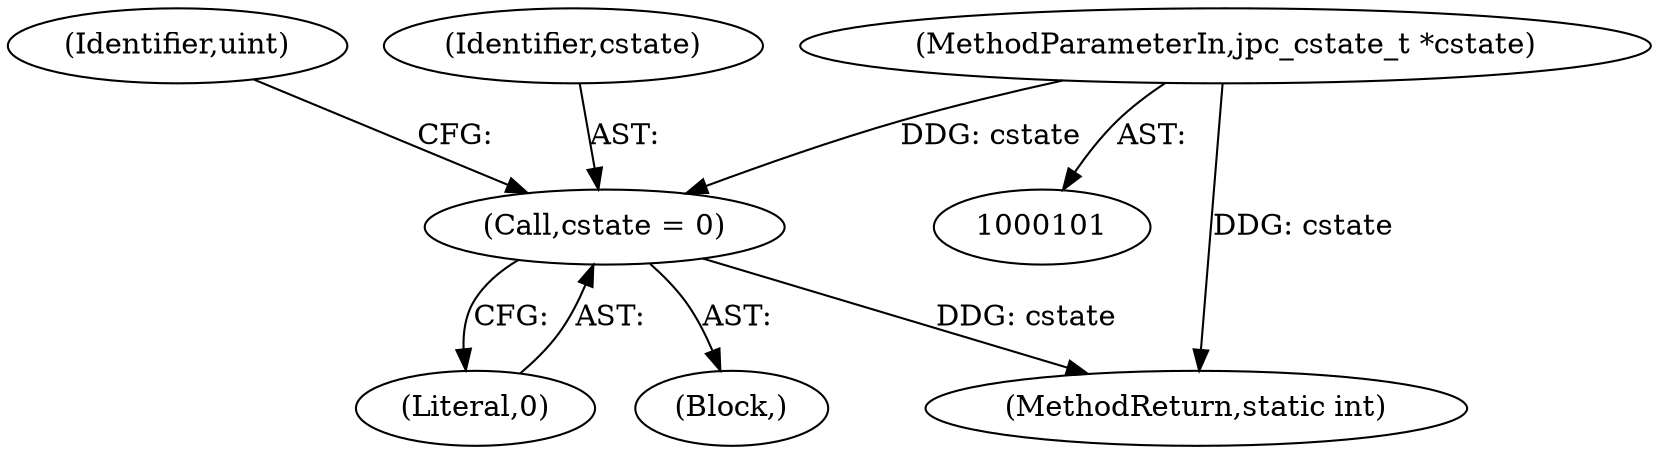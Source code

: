 digraph "0_jasper_d42b2388f7f8e0332c846675133acea151fc557a_36@pointer" {
"1000115" [label="(Call,cstate = 0)"];
"1000103" [label="(MethodParameterIn,jpc_cstate_t *cstate)"];
"1000141" [label="(MethodReturn,static int)"];
"1000117" [label="(Literal,0)"];
"1000105" [label="(Block,)"];
"1000121" [label="(Identifier,uint)"];
"1000103" [label="(MethodParameterIn,jpc_cstate_t *cstate)"];
"1000115" [label="(Call,cstate = 0)"];
"1000116" [label="(Identifier,cstate)"];
"1000115" -> "1000105"  [label="AST: "];
"1000115" -> "1000117"  [label="CFG: "];
"1000116" -> "1000115"  [label="AST: "];
"1000117" -> "1000115"  [label="AST: "];
"1000121" -> "1000115"  [label="CFG: "];
"1000115" -> "1000141"  [label="DDG: cstate"];
"1000103" -> "1000115"  [label="DDG: cstate"];
"1000103" -> "1000101"  [label="AST: "];
"1000103" -> "1000141"  [label="DDG: cstate"];
}
